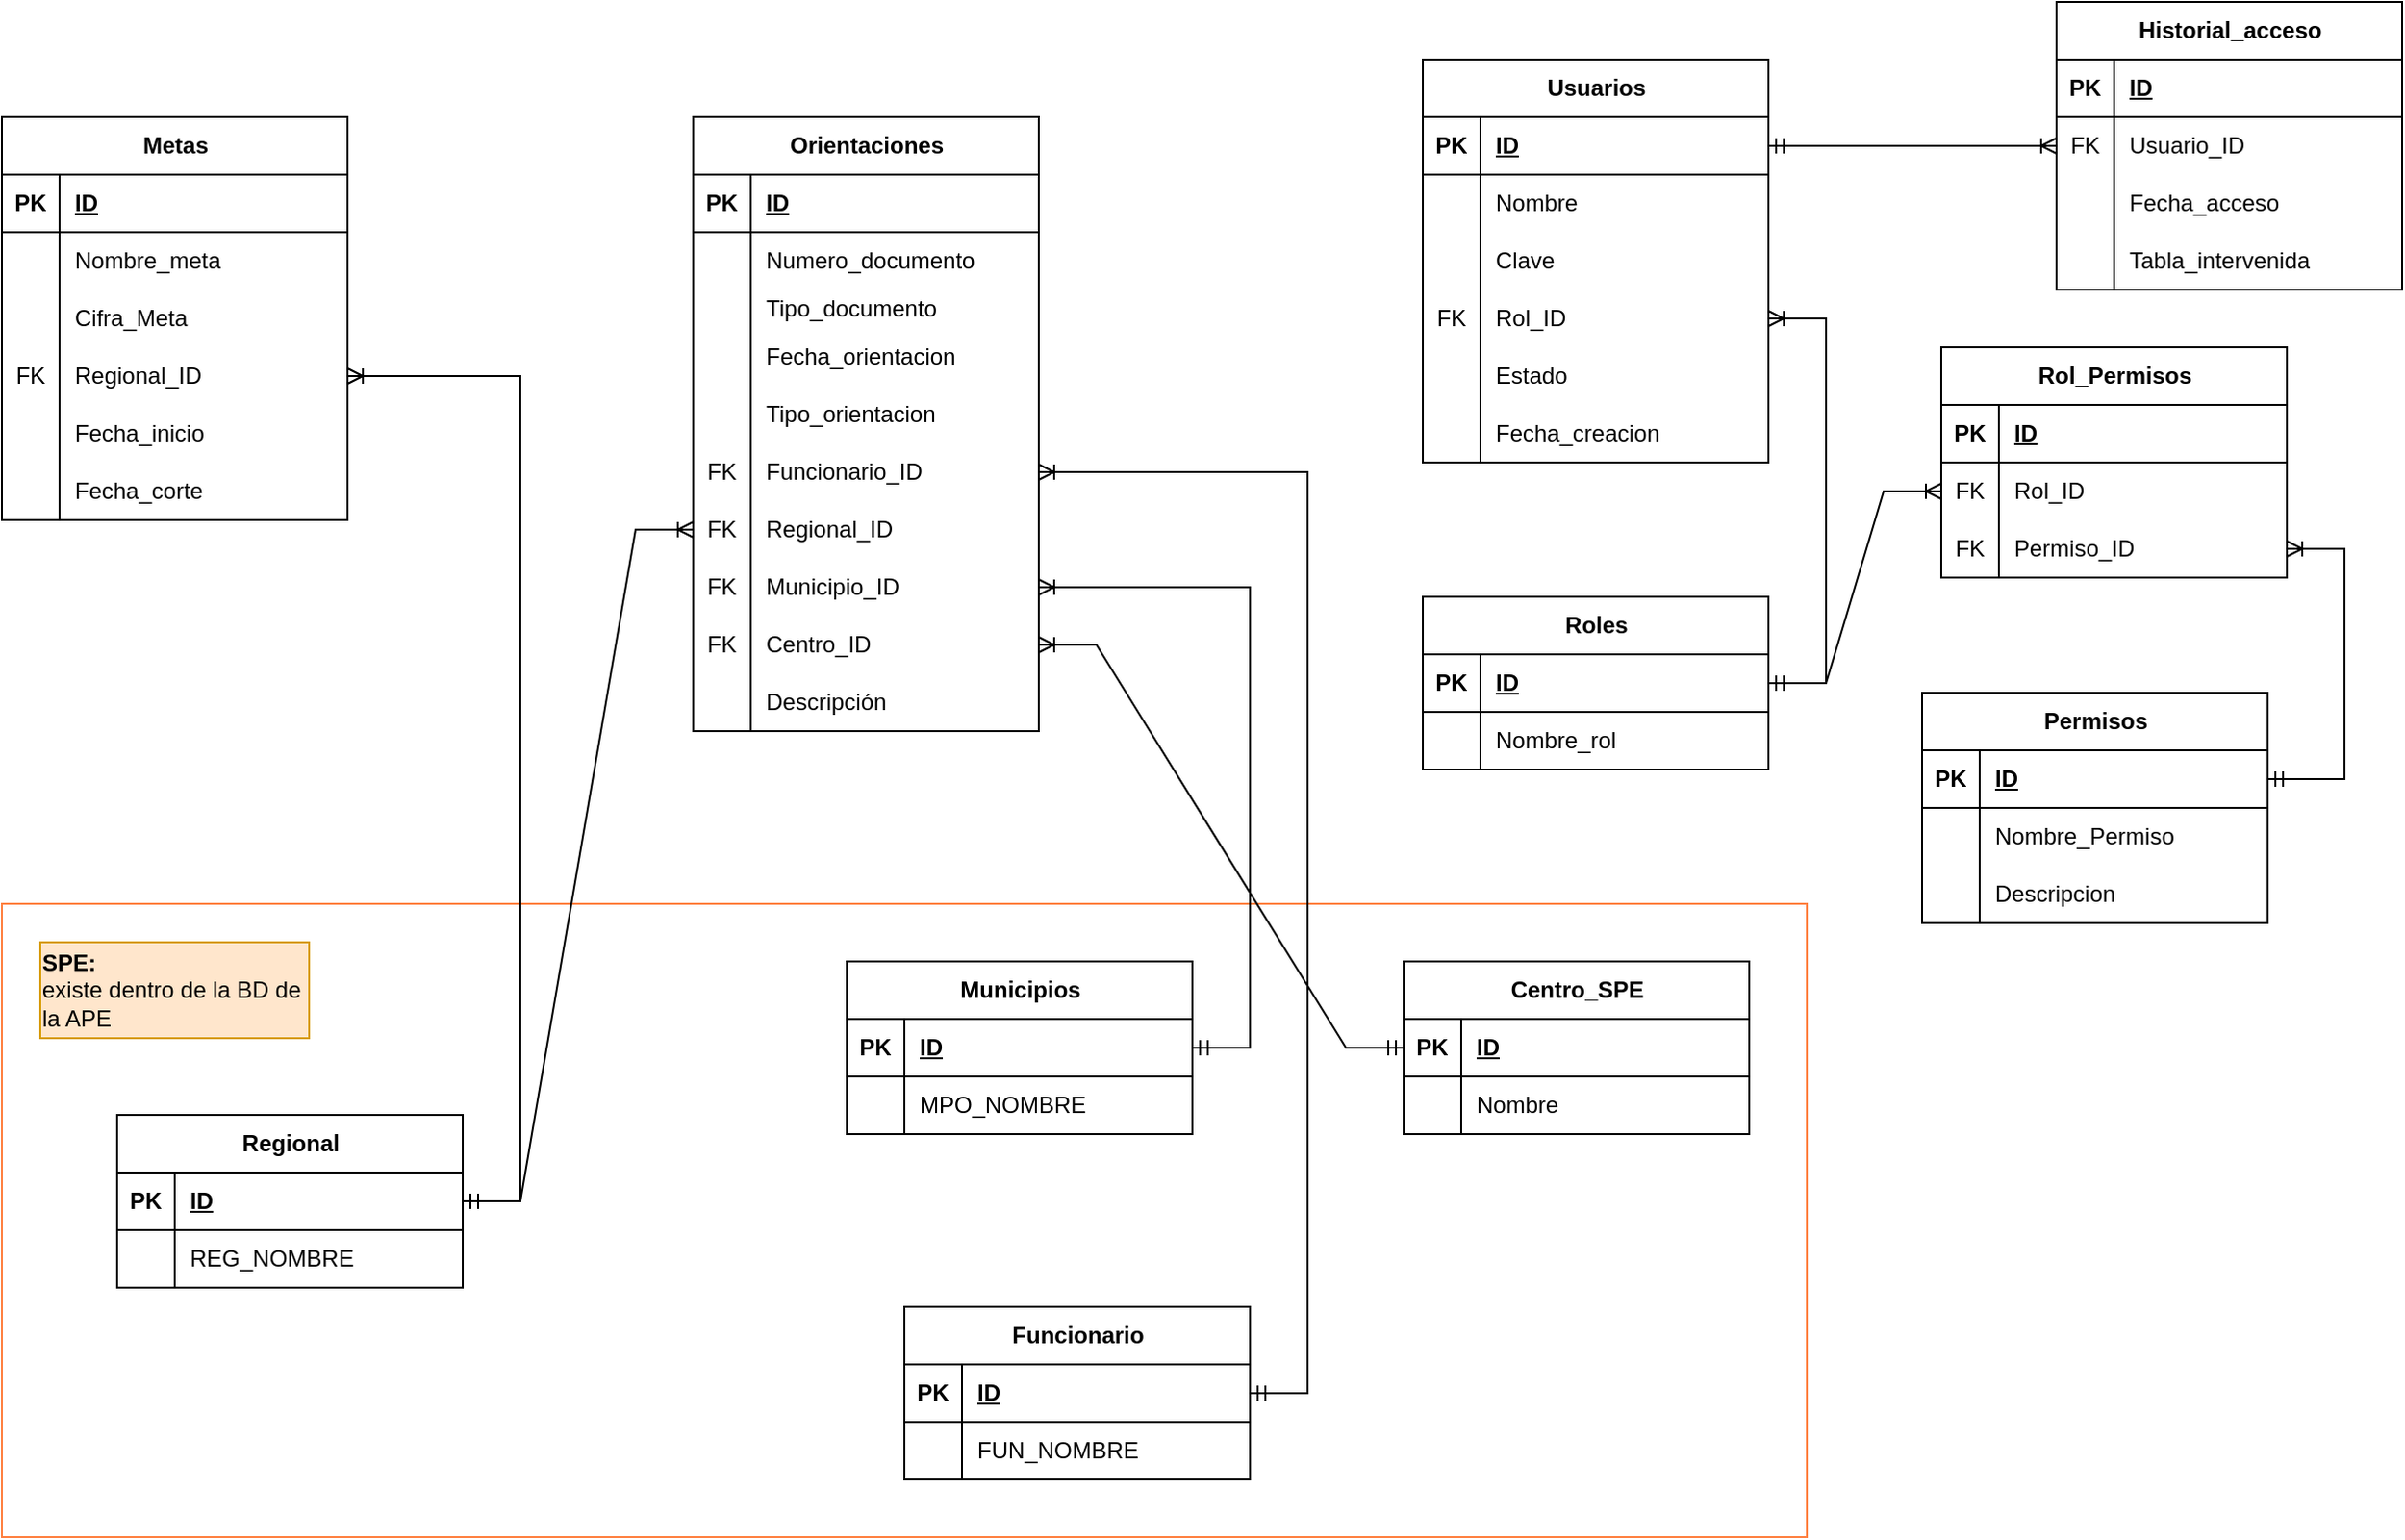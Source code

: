 <mxfile version="24.9.3">
  <diagram name="Page-1" id="6133507b-19e7-1e82-6fc7-422aa6c4b21f">
    <mxGraphModel dx="2150" dy="943" grid="1" gridSize="10" guides="1" tooltips="1" connect="1" arrows="1" fold="1" page="1" pageScale="1" pageWidth="1100" pageHeight="850" background="none" math="0" shadow="0">
      <root>
        <mxCell id="0" />
        <mxCell id="1" parent="0" />
        <mxCell id="ESO8Me-91Y46Z3Mk1eED-168" value="" style="rounded=0;whiteSpace=wrap;html=1;fillColor=none;strokeColor=#ff8040;" vertex="1" parent="1">
          <mxGeometry y="490" width="940" height="330" as="geometry" />
        </mxCell>
        <mxCell id="ESO8Me-91Y46Z3Mk1eED-2" value="Orientaciones" style="shape=table;startSize=30;container=1;collapsible=1;childLayout=tableLayout;fixedRows=1;rowLines=0;fontStyle=1;align=center;resizeLast=1;html=1;" vertex="1" parent="1">
          <mxGeometry x="360" y="80" width="180" height="320" as="geometry" />
        </mxCell>
        <mxCell id="ESO8Me-91Y46Z3Mk1eED-3" value="" style="shape=tableRow;horizontal=0;startSize=0;swimlaneHead=0;swimlaneBody=0;fillColor=none;collapsible=0;dropTarget=0;points=[[0,0.5],[1,0.5]];portConstraint=eastwest;top=0;left=0;right=0;bottom=1;" vertex="1" parent="ESO8Me-91Y46Z3Mk1eED-2">
          <mxGeometry y="30" width="180" height="30" as="geometry" />
        </mxCell>
        <mxCell id="ESO8Me-91Y46Z3Mk1eED-4" value="PK" style="shape=partialRectangle;connectable=0;fillColor=none;top=0;left=0;bottom=0;right=0;fontStyle=1;overflow=hidden;whiteSpace=wrap;html=1;" vertex="1" parent="ESO8Me-91Y46Z3Mk1eED-3">
          <mxGeometry width="30" height="30" as="geometry">
            <mxRectangle width="30" height="30" as="alternateBounds" />
          </mxGeometry>
        </mxCell>
        <mxCell id="ESO8Me-91Y46Z3Mk1eED-5" value="ID" style="shape=partialRectangle;connectable=0;fillColor=none;top=0;left=0;bottom=0;right=0;align=left;spacingLeft=6;fontStyle=5;overflow=hidden;whiteSpace=wrap;html=1;" vertex="1" parent="ESO8Me-91Y46Z3Mk1eED-3">
          <mxGeometry x="30" width="150" height="30" as="geometry">
            <mxRectangle width="150" height="30" as="alternateBounds" />
          </mxGeometry>
        </mxCell>
        <mxCell id="ESO8Me-91Y46Z3Mk1eED-6" value="" style="shape=tableRow;horizontal=0;startSize=0;swimlaneHead=0;swimlaneBody=0;fillColor=none;collapsible=0;dropTarget=0;points=[[0,0.5],[1,0.5]];portConstraint=eastwest;top=0;left=0;right=0;bottom=0;" vertex="1" parent="ESO8Me-91Y46Z3Mk1eED-2">
          <mxGeometry y="60" width="180" height="30" as="geometry" />
        </mxCell>
        <mxCell id="ESO8Me-91Y46Z3Mk1eED-7" value="" style="shape=partialRectangle;connectable=0;fillColor=none;top=0;left=0;bottom=0;right=0;editable=1;overflow=hidden;whiteSpace=wrap;html=1;" vertex="1" parent="ESO8Me-91Y46Z3Mk1eED-6">
          <mxGeometry width="30" height="30" as="geometry">
            <mxRectangle width="30" height="30" as="alternateBounds" />
          </mxGeometry>
        </mxCell>
        <mxCell id="ESO8Me-91Y46Z3Mk1eED-8" value="Numero_documento" style="shape=partialRectangle;connectable=0;fillColor=none;top=0;left=0;bottom=0;right=0;align=left;spacingLeft=6;overflow=hidden;whiteSpace=wrap;html=1;" vertex="1" parent="ESO8Me-91Y46Z3Mk1eED-6">
          <mxGeometry x="30" width="150" height="30" as="geometry">
            <mxRectangle width="150" height="30" as="alternateBounds" />
          </mxGeometry>
        </mxCell>
        <mxCell id="ESO8Me-91Y46Z3Mk1eED-9" value="" style="shape=tableRow;horizontal=0;startSize=0;swimlaneHead=0;swimlaneBody=0;fillColor=none;collapsible=0;dropTarget=0;points=[[0,0.5],[1,0.5]];portConstraint=eastwest;top=0;left=0;right=0;bottom=0;" vertex="1" parent="ESO8Me-91Y46Z3Mk1eED-2">
          <mxGeometry y="90" width="180" height="20" as="geometry" />
        </mxCell>
        <mxCell id="ESO8Me-91Y46Z3Mk1eED-10" value="" style="shape=partialRectangle;connectable=0;fillColor=none;top=0;left=0;bottom=0;right=0;editable=1;overflow=hidden;whiteSpace=wrap;html=1;" vertex="1" parent="ESO8Me-91Y46Z3Mk1eED-9">
          <mxGeometry width="30" height="20" as="geometry">
            <mxRectangle width="30" height="20" as="alternateBounds" />
          </mxGeometry>
        </mxCell>
        <mxCell id="ESO8Me-91Y46Z3Mk1eED-11" value="Tipo_documento" style="shape=partialRectangle;connectable=0;fillColor=none;top=0;left=0;bottom=0;right=0;align=left;spacingLeft=6;overflow=hidden;whiteSpace=wrap;html=1;" vertex="1" parent="ESO8Me-91Y46Z3Mk1eED-9">
          <mxGeometry x="30" width="150" height="20" as="geometry">
            <mxRectangle width="150" height="20" as="alternateBounds" />
          </mxGeometry>
        </mxCell>
        <mxCell id="ESO8Me-91Y46Z3Mk1eED-12" value="" style="shape=tableRow;horizontal=0;startSize=0;swimlaneHead=0;swimlaneBody=0;fillColor=none;collapsible=0;dropTarget=0;points=[[0,0.5],[1,0.5]];portConstraint=eastwest;top=0;left=0;right=0;bottom=0;" vertex="1" parent="ESO8Me-91Y46Z3Mk1eED-2">
          <mxGeometry y="110" width="180" height="30" as="geometry" />
        </mxCell>
        <mxCell id="ESO8Me-91Y46Z3Mk1eED-13" value="" style="shape=partialRectangle;connectable=0;fillColor=none;top=0;left=0;bottom=0;right=0;editable=1;overflow=hidden;whiteSpace=wrap;html=1;" vertex="1" parent="ESO8Me-91Y46Z3Mk1eED-12">
          <mxGeometry width="30" height="30" as="geometry">
            <mxRectangle width="30" height="30" as="alternateBounds" />
          </mxGeometry>
        </mxCell>
        <mxCell id="ESO8Me-91Y46Z3Mk1eED-14" value="Fecha_orientacion" style="shape=partialRectangle;connectable=0;fillColor=none;top=0;left=0;bottom=0;right=0;align=left;spacingLeft=6;overflow=hidden;whiteSpace=wrap;html=1;" vertex="1" parent="ESO8Me-91Y46Z3Mk1eED-12">
          <mxGeometry x="30" width="150" height="30" as="geometry">
            <mxRectangle width="150" height="30" as="alternateBounds" />
          </mxGeometry>
        </mxCell>
        <mxCell id="ESO8Me-91Y46Z3Mk1eED-16" value="" style="shape=tableRow;horizontal=0;startSize=0;swimlaneHead=0;swimlaneBody=0;fillColor=none;collapsible=0;dropTarget=0;points=[[0,0.5],[1,0.5]];portConstraint=eastwest;top=0;left=0;right=0;bottom=0;" vertex="1" parent="ESO8Me-91Y46Z3Mk1eED-2">
          <mxGeometry y="140" width="180" height="30" as="geometry" />
        </mxCell>
        <mxCell id="ESO8Me-91Y46Z3Mk1eED-17" value="" style="shape=partialRectangle;connectable=0;fillColor=none;top=0;left=0;bottom=0;right=0;editable=1;overflow=hidden;whiteSpace=wrap;html=1;" vertex="1" parent="ESO8Me-91Y46Z3Mk1eED-16">
          <mxGeometry width="30" height="30" as="geometry">
            <mxRectangle width="30" height="30" as="alternateBounds" />
          </mxGeometry>
        </mxCell>
        <mxCell id="ESO8Me-91Y46Z3Mk1eED-18" value="Tipo_orientacion" style="shape=partialRectangle;connectable=0;fillColor=none;top=0;left=0;bottom=0;right=0;align=left;spacingLeft=6;overflow=hidden;whiteSpace=wrap;html=1;" vertex="1" parent="ESO8Me-91Y46Z3Mk1eED-16">
          <mxGeometry x="30" width="150" height="30" as="geometry">
            <mxRectangle width="150" height="30" as="alternateBounds" />
          </mxGeometry>
        </mxCell>
        <mxCell id="ESO8Me-91Y46Z3Mk1eED-19" value="" style="shape=tableRow;horizontal=0;startSize=0;swimlaneHead=0;swimlaneBody=0;fillColor=none;collapsible=0;dropTarget=0;points=[[0,0.5],[1,0.5]];portConstraint=eastwest;top=0;left=0;right=0;bottom=0;" vertex="1" parent="ESO8Me-91Y46Z3Mk1eED-2">
          <mxGeometry y="170" width="180" height="30" as="geometry" />
        </mxCell>
        <mxCell id="ESO8Me-91Y46Z3Mk1eED-20" value="FK" style="shape=partialRectangle;connectable=0;fillColor=none;top=0;left=0;bottom=0;right=0;editable=1;overflow=hidden;whiteSpace=wrap;html=1;" vertex="1" parent="ESO8Me-91Y46Z3Mk1eED-19">
          <mxGeometry width="30" height="30" as="geometry">
            <mxRectangle width="30" height="30" as="alternateBounds" />
          </mxGeometry>
        </mxCell>
        <mxCell id="ESO8Me-91Y46Z3Mk1eED-21" value="Funcionario_ID" style="shape=partialRectangle;connectable=0;fillColor=none;top=0;left=0;bottom=0;right=0;align=left;spacingLeft=6;overflow=hidden;whiteSpace=wrap;html=1;" vertex="1" parent="ESO8Me-91Y46Z3Mk1eED-19">
          <mxGeometry x="30" width="150" height="30" as="geometry">
            <mxRectangle width="150" height="30" as="alternateBounds" />
          </mxGeometry>
        </mxCell>
        <mxCell id="ESO8Me-91Y46Z3Mk1eED-22" value="" style="shape=tableRow;horizontal=0;startSize=0;swimlaneHead=0;swimlaneBody=0;fillColor=none;collapsible=0;dropTarget=0;points=[[0,0.5],[1,0.5]];portConstraint=eastwest;top=0;left=0;right=0;bottom=0;" vertex="1" parent="ESO8Me-91Y46Z3Mk1eED-2">
          <mxGeometry y="200" width="180" height="30" as="geometry" />
        </mxCell>
        <mxCell id="ESO8Me-91Y46Z3Mk1eED-23" value="&lt;div&gt;FK&lt;/div&gt;" style="shape=partialRectangle;connectable=0;fillColor=none;top=0;left=0;bottom=0;right=0;editable=1;overflow=hidden;whiteSpace=wrap;html=1;" vertex="1" parent="ESO8Me-91Y46Z3Mk1eED-22">
          <mxGeometry width="30" height="30" as="geometry">
            <mxRectangle width="30" height="30" as="alternateBounds" />
          </mxGeometry>
        </mxCell>
        <mxCell id="ESO8Me-91Y46Z3Mk1eED-24" value="Regional_ID" style="shape=partialRectangle;connectable=0;fillColor=none;top=0;left=0;bottom=0;right=0;align=left;spacingLeft=6;overflow=hidden;whiteSpace=wrap;html=1;" vertex="1" parent="ESO8Me-91Y46Z3Mk1eED-22">
          <mxGeometry x="30" width="150" height="30" as="geometry">
            <mxRectangle width="150" height="30" as="alternateBounds" />
          </mxGeometry>
        </mxCell>
        <mxCell id="ESO8Me-91Y46Z3Mk1eED-25" value="" style="shape=tableRow;horizontal=0;startSize=0;swimlaneHead=0;swimlaneBody=0;fillColor=none;collapsible=0;dropTarget=0;points=[[0,0.5],[1,0.5]];portConstraint=eastwest;top=0;left=0;right=0;bottom=0;" vertex="1" parent="ESO8Me-91Y46Z3Mk1eED-2">
          <mxGeometry y="230" width="180" height="30" as="geometry" />
        </mxCell>
        <mxCell id="ESO8Me-91Y46Z3Mk1eED-26" value="FK" style="shape=partialRectangle;connectable=0;fillColor=none;top=0;left=0;bottom=0;right=0;editable=1;overflow=hidden;whiteSpace=wrap;html=1;" vertex="1" parent="ESO8Me-91Y46Z3Mk1eED-25">
          <mxGeometry width="30" height="30" as="geometry">
            <mxRectangle width="30" height="30" as="alternateBounds" />
          </mxGeometry>
        </mxCell>
        <mxCell id="ESO8Me-91Y46Z3Mk1eED-27" value="Municipio_ID" style="shape=partialRectangle;connectable=0;fillColor=none;top=0;left=0;bottom=0;right=0;align=left;spacingLeft=6;overflow=hidden;whiteSpace=wrap;html=1;" vertex="1" parent="ESO8Me-91Y46Z3Mk1eED-25">
          <mxGeometry x="30" width="150" height="30" as="geometry">
            <mxRectangle width="150" height="30" as="alternateBounds" />
          </mxGeometry>
        </mxCell>
        <mxCell id="ESO8Me-91Y46Z3Mk1eED-31" value="" style="shape=tableRow;horizontal=0;startSize=0;swimlaneHead=0;swimlaneBody=0;fillColor=none;collapsible=0;dropTarget=0;points=[[0,0.5],[1,0.5]];portConstraint=eastwest;top=0;left=0;right=0;bottom=0;" vertex="1" parent="ESO8Me-91Y46Z3Mk1eED-2">
          <mxGeometry y="260" width="180" height="30" as="geometry" />
        </mxCell>
        <mxCell id="ESO8Me-91Y46Z3Mk1eED-32" value="FK" style="shape=partialRectangle;connectable=0;fillColor=none;top=0;left=0;bottom=0;right=0;editable=1;overflow=hidden;whiteSpace=wrap;html=1;" vertex="1" parent="ESO8Me-91Y46Z3Mk1eED-31">
          <mxGeometry width="30" height="30" as="geometry">
            <mxRectangle width="30" height="30" as="alternateBounds" />
          </mxGeometry>
        </mxCell>
        <mxCell id="ESO8Me-91Y46Z3Mk1eED-33" value="Centro_ID" style="shape=partialRectangle;connectable=0;fillColor=none;top=0;left=0;bottom=0;right=0;align=left;spacingLeft=6;overflow=hidden;whiteSpace=wrap;html=1;" vertex="1" parent="ESO8Me-91Y46Z3Mk1eED-31">
          <mxGeometry x="30" width="150" height="30" as="geometry">
            <mxRectangle width="150" height="30" as="alternateBounds" />
          </mxGeometry>
        </mxCell>
        <mxCell id="ESO8Me-91Y46Z3Mk1eED-34" value="" style="shape=tableRow;horizontal=0;startSize=0;swimlaneHead=0;swimlaneBody=0;fillColor=none;collapsible=0;dropTarget=0;points=[[0,0.5],[1,0.5]];portConstraint=eastwest;top=0;left=0;right=0;bottom=0;" vertex="1" parent="ESO8Me-91Y46Z3Mk1eED-2">
          <mxGeometry y="290" width="180" height="30" as="geometry" />
        </mxCell>
        <mxCell id="ESO8Me-91Y46Z3Mk1eED-35" value="" style="shape=partialRectangle;connectable=0;fillColor=none;top=0;left=0;bottom=0;right=0;editable=1;overflow=hidden;whiteSpace=wrap;html=1;" vertex="1" parent="ESO8Me-91Y46Z3Mk1eED-34">
          <mxGeometry width="30" height="30" as="geometry">
            <mxRectangle width="30" height="30" as="alternateBounds" />
          </mxGeometry>
        </mxCell>
        <mxCell id="ESO8Me-91Y46Z3Mk1eED-36" value="Descripción" style="shape=partialRectangle;connectable=0;fillColor=none;top=0;left=0;bottom=0;right=0;align=left;spacingLeft=6;overflow=hidden;whiteSpace=wrap;html=1;" vertex="1" parent="ESO8Me-91Y46Z3Mk1eED-34">
          <mxGeometry x="30" width="150" height="30" as="geometry">
            <mxRectangle width="150" height="30" as="alternateBounds" />
          </mxGeometry>
        </mxCell>
        <mxCell id="ESO8Me-91Y46Z3Mk1eED-46" value="Metas" style="shape=table;startSize=30;container=1;collapsible=1;childLayout=tableLayout;fixedRows=1;rowLines=0;fontStyle=1;align=center;resizeLast=1;html=1;" vertex="1" parent="1">
          <mxGeometry y="80" width="180" height="210" as="geometry" />
        </mxCell>
        <mxCell id="ESO8Me-91Y46Z3Mk1eED-47" value="" style="shape=tableRow;horizontal=0;startSize=0;swimlaneHead=0;swimlaneBody=0;fillColor=none;collapsible=0;dropTarget=0;points=[[0,0.5],[1,0.5]];portConstraint=eastwest;top=0;left=0;right=0;bottom=1;" vertex="1" parent="ESO8Me-91Y46Z3Mk1eED-46">
          <mxGeometry y="30" width="180" height="30" as="geometry" />
        </mxCell>
        <mxCell id="ESO8Me-91Y46Z3Mk1eED-48" value="PK" style="shape=partialRectangle;connectable=0;fillColor=none;top=0;left=0;bottom=0;right=0;fontStyle=1;overflow=hidden;whiteSpace=wrap;html=1;" vertex="1" parent="ESO8Me-91Y46Z3Mk1eED-47">
          <mxGeometry width="30" height="30" as="geometry">
            <mxRectangle width="30" height="30" as="alternateBounds" />
          </mxGeometry>
        </mxCell>
        <mxCell id="ESO8Me-91Y46Z3Mk1eED-49" value="ID" style="shape=partialRectangle;connectable=0;fillColor=none;top=0;left=0;bottom=0;right=0;align=left;spacingLeft=6;fontStyle=5;overflow=hidden;whiteSpace=wrap;html=1;" vertex="1" parent="ESO8Me-91Y46Z3Mk1eED-47">
          <mxGeometry x="30" width="150" height="30" as="geometry">
            <mxRectangle width="150" height="30" as="alternateBounds" />
          </mxGeometry>
        </mxCell>
        <mxCell id="ESO8Me-91Y46Z3Mk1eED-50" value="" style="shape=tableRow;horizontal=0;startSize=0;swimlaneHead=0;swimlaneBody=0;fillColor=none;collapsible=0;dropTarget=0;points=[[0,0.5],[1,0.5]];portConstraint=eastwest;top=0;left=0;right=0;bottom=0;" vertex="1" parent="ESO8Me-91Y46Z3Mk1eED-46">
          <mxGeometry y="60" width="180" height="30" as="geometry" />
        </mxCell>
        <mxCell id="ESO8Me-91Y46Z3Mk1eED-51" value="" style="shape=partialRectangle;connectable=0;fillColor=none;top=0;left=0;bottom=0;right=0;editable=1;overflow=hidden;whiteSpace=wrap;html=1;" vertex="1" parent="ESO8Me-91Y46Z3Mk1eED-50">
          <mxGeometry width="30" height="30" as="geometry">
            <mxRectangle width="30" height="30" as="alternateBounds" />
          </mxGeometry>
        </mxCell>
        <mxCell id="ESO8Me-91Y46Z3Mk1eED-52" value="Nombre_meta" style="shape=partialRectangle;connectable=0;fillColor=none;top=0;left=0;bottom=0;right=0;align=left;spacingLeft=6;overflow=hidden;whiteSpace=wrap;html=1;" vertex="1" parent="ESO8Me-91Y46Z3Mk1eED-50">
          <mxGeometry x="30" width="150" height="30" as="geometry">
            <mxRectangle width="150" height="30" as="alternateBounds" />
          </mxGeometry>
        </mxCell>
        <mxCell id="ESO8Me-91Y46Z3Mk1eED-53" value="" style="shape=tableRow;horizontal=0;startSize=0;swimlaneHead=0;swimlaneBody=0;fillColor=none;collapsible=0;dropTarget=0;points=[[0,0.5],[1,0.5]];portConstraint=eastwest;top=0;left=0;right=0;bottom=0;" vertex="1" parent="ESO8Me-91Y46Z3Mk1eED-46">
          <mxGeometry y="90" width="180" height="30" as="geometry" />
        </mxCell>
        <mxCell id="ESO8Me-91Y46Z3Mk1eED-54" value="" style="shape=partialRectangle;connectable=0;fillColor=none;top=0;left=0;bottom=0;right=0;editable=1;overflow=hidden;whiteSpace=wrap;html=1;" vertex="1" parent="ESO8Me-91Y46Z3Mk1eED-53">
          <mxGeometry width="30" height="30" as="geometry">
            <mxRectangle width="30" height="30" as="alternateBounds" />
          </mxGeometry>
        </mxCell>
        <mxCell id="ESO8Me-91Y46Z3Mk1eED-55" value="Cifra_Meta" style="shape=partialRectangle;connectable=0;fillColor=none;top=0;left=0;bottom=0;right=0;align=left;spacingLeft=6;overflow=hidden;whiteSpace=wrap;html=1;" vertex="1" parent="ESO8Me-91Y46Z3Mk1eED-53">
          <mxGeometry x="30" width="150" height="30" as="geometry">
            <mxRectangle width="150" height="30" as="alternateBounds" />
          </mxGeometry>
        </mxCell>
        <mxCell id="ESO8Me-91Y46Z3Mk1eED-56" value="" style="shape=tableRow;horizontal=0;startSize=0;swimlaneHead=0;swimlaneBody=0;fillColor=none;collapsible=0;dropTarget=0;points=[[0,0.5],[1,0.5]];portConstraint=eastwest;top=0;left=0;right=0;bottom=0;" vertex="1" parent="ESO8Me-91Y46Z3Mk1eED-46">
          <mxGeometry y="120" width="180" height="30" as="geometry" />
        </mxCell>
        <mxCell id="ESO8Me-91Y46Z3Mk1eED-57" value="FK" style="shape=partialRectangle;connectable=0;fillColor=none;top=0;left=0;bottom=0;right=0;editable=1;overflow=hidden;whiteSpace=wrap;html=1;" vertex="1" parent="ESO8Me-91Y46Z3Mk1eED-56">
          <mxGeometry width="30" height="30" as="geometry">
            <mxRectangle width="30" height="30" as="alternateBounds" />
          </mxGeometry>
        </mxCell>
        <mxCell id="ESO8Me-91Y46Z3Mk1eED-58" value="Regional_ID" style="shape=partialRectangle;connectable=0;fillColor=none;top=0;left=0;bottom=0;right=0;align=left;spacingLeft=6;overflow=hidden;whiteSpace=wrap;html=1;" vertex="1" parent="ESO8Me-91Y46Z3Mk1eED-56">
          <mxGeometry x="30" width="150" height="30" as="geometry">
            <mxRectangle width="150" height="30" as="alternateBounds" />
          </mxGeometry>
        </mxCell>
        <mxCell id="ESO8Me-91Y46Z3Mk1eED-59" value="" style="shape=tableRow;horizontal=0;startSize=0;swimlaneHead=0;swimlaneBody=0;fillColor=none;collapsible=0;dropTarget=0;points=[[0,0.5],[1,0.5]];portConstraint=eastwest;top=0;left=0;right=0;bottom=0;" vertex="1" parent="ESO8Me-91Y46Z3Mk1eED-46">
          <mxGeometry y="150" width="180" height="30" as="geometry" />
        </mxCell>
        <mxCell id="ESO8Me-91Y46Z3Mk1eED-60" value="" style="shape=partialRectangle;connectable=0;fillColor=none;top=0;left=0;bottom=0;right=0;editable=1;overflow=hidden;whiteSpace=wrap;html=1;" vertex="1" parent="ESO8Me-91Y46Z3Mk1eED-59">
          <mxGeometry width="30" height="30" as="geometry">
            <mxRectangle width="30" height="30" as="alternateBounds" />
          </mxGeometry>
        </mxCell>
        <mxCell id="ESO8Me-91Y46Z3Mk1eED-61" value="Fecha_inicio" style="shape=partialRectangle;connectable=0;fillColor=none;top=0;left=0;bottom=0;right=0;align=left;spacingLeft=6;overflow=hidden;whiteSpace=wrap;html=1;" vertex="1" parent="ESO8Me-91Y46Z3Mk1eED-59">
          <mxGeometry x="30" width="150" height="30" as="geometry">
            <mxRectangle width="150" height="30" as="alternateBounds" />
          </mxGeometry>
        </mxCell>
        <mxCell id="ESO8Me-91Y46Z3Mk1eED-62" value="" style="shape=tableRow;horizontal=0;startSize=0;swimlaneHead=0;swimlaneBody=0;fillColor=none;collapsible=0;dropTarget=0;points=[[0,0.5],[1,0.5]];portConstraint=eastwest;top=0;left=0;right=0;bottom=0;" vertex="1" parent="ESO8Me-91Y46Z3Mk1eED-46">
          <mxGeometry y="180" width="180" height="30" as="geometry" />
        </mxCell>
        <mxCell id="ESO8Me-91Y46Z3Mk1eED-63" value="" style="shape=partialRectangle;connectable=0;fillColor=none;top=0;left=0;bottom=0;right=0;editable=1;overflow=hidden;whiteSpace=wrap;html=1;" vertex="1" parent="ESO8Me-91Y46Z3Mk1eED-62">
          <mxGeometry width="30" height="30" as="geometry">
            <mxRectangle width="30" height="30" as="alternateBounds" />
          </mxGeometry>
        </mxCell>
        <mxCell id="ESO8Me-91Y46Z3Mk1eED-64" value="Fecha_corte" style="shape=partialRectangle;connectable=0;fillColor=none;top=0;left=0;bottom=0;right=0;align=left;spacingLeft=6;overflow=hidden;whiteSpace=wrap;html=1;" vertex="1" parent="ESO8Me-91Y46Z3Mk1eED-62">
          <mxGeometry x="30" width="150" height="30" as="geometry">
            <mxRectangle width="150" height="30" as="alternateBounds" />
          </mxGeometry>
        </mxCell>
        <mxCell id="ESO8Me-91Y46Z3Mk1eED-84" value="Regional" style="shape=table;startSize=30;container=1;collapsible=1;childLayout=tableLayout;fixedRows=1;rowLines=0;fontStyle=1;align=center;resizeLast=1;html=1;" vertex="1" parent="1">
          <mxGeometry x="60" y="600" width="180" height="90" as="geometry" />
        </mxCell>
        <mxCell id="ESO8Me-91Y46Z3Mk1eED-85" value="" style="shape=tableRow;horizontal=0;startSize=0;swimlaneHead=0;swimlaneBody=0;fillColor=none;collapsible=0;dropTarget=0;points=[[0,0.5],[1,0.5]];portConstraint=eastwest;top=0;left=0;right=0;bottom=1;" vertex="1" parent="ESO8Me-91Y46Z3Mk1eED-84">
          <mxGeometry y="30" width="180" height="30" as="geometry" />
        </mxCell>
        <mxCell id="ESO8Me-91Y46Z3Mk1eED-86" value="PK" style="shape=partialRectangle;connectable=0;fillColor=none;top=0;left=0;bottom=0;right=0;fontStyle=1;overflow=hidden;whiteSpace=wrap;html=1;" vertex="1" parent="ESO8Me-91Y46Z3Mk1eED-85">
          <mxGeometry width="30" height="30" as="geometry">
            <mxRectangle width="30" height="30" as="alternateBounds" />
          </mxGeometry>
        </mxCell>
        <mxCell id="ESO8Me-91Y46Z3Mk1eED-87" value="ID" style="shape=partialRectangle;connectable=0;fillColor=none;top=0;left=0;bottom=0;right=0;align=left;spacingLeft=6;fontStyle=5;overflow=hidden;whiteSpace=wrap;html=1;" vertex="1" parent="ESO8Me-91Y46Z3Mk1eED-85">
          <mxGeometry x="30" width="150" height="30" as="geometry">
            <mxRectangle width="150" height="30" as="alternateBounds" />
          </mxGeometry>
        </mxCell>
        <mxCell id="ESO8Me-91Y46Z3Mk1eED-88" value="" style="shape=tableRow;horizontal=0;startSize=0;swimlaneHead=0;swimlaneBody=0;fillColor=none;collapsible=0;dropTarget=0;points=[[0,0.5],[1,0.5]];portConstraint=eastwest;top=0;left=0;right=0;bottom=0;" vertex="1" parent="ESO8Me-91Y46Z3Mk1eED-84">
          <mxGeometry y="60" width="180" height="30" as="geometry" />
        </mxCell>
        <mxCell id="ESO8Me-91Y46Z3Mk1eED-89" value="" style="shape=partialRectangle;connectable=0;fillColor=none;top=0;left=0;bottom=0;right=0;editable=1;overflow=hidden;whiteSpace=wrap;html=1;" vertex="1" parent="ESO8Me-91Y46Z3Mk1eED-88">
          <mxGeometry width="30" height="30" as="geometry">
            <mxRectangle width="30" height="30" as="alternateBounds" />
          </mxGeometry>
        </mxCell>
        <mxCell id="ESO8Me-91Y46Z3Mk1eED-90" value="REG_NOMBRE" style="shape=partialRectangle;connectable=0;fillColor=none;top=0;left=0;bottom=0;right=0;align=left;spacingLeft=6;overflow=hidden;whiteSpace=wrap;html=1;" vertex="1" parent="ESO8Me-91Y46Z3Mk1eED-88">
          <mxGeometry x="30" width="150" height="30" as="geometry">
            <mxRectangle width="150" height="30" as="alternateBounds" />
          </mxGeometry>
        </mxCell>
        <mxCell id="ESO8Me-91Y46Z3Mk1eED-110" value="Municipios" style="shape=table;startSize=30;container=1;collapsible=1;childLayout=tableLayout;fixedRows=1;rowLines=0;fontStyle=1;align=center;resizeLast=1;html=1;" vertex="1" parent="1">
          <mxGeometry x="440" y="520" width="180" height="90" as="geometry" />
        </mxCell>
        <mxCell id="ESO8Me-91Y46Z3Mk1eED-111" value="" style="shape=tableRow;horizontal=0;startSize=0;swimlaneHead=0;swimlaneBody=0;fillColor=none;collapsible=0;dropTarget=0;points=[[0,0.5],[1,0.5]];portConstraint=eastwest;top=0;left=0;right=0;bottom=1;" vertex="1" parent="ESO8Me-91Y46Z3Mk1eED-110">
          <mxGeometry y="30" width="180" height="30" as="geometry" />
        </mxCell>
        <mxCell id="ESO8Me-91Y46Z3Mk1eED-112" value="PK" style="shape=partialRectangle;connectable=0;fillColor=none;top=0;left=0;bottom=0;right=0;fontStyle=1;overflow=hidden;whiteSpace=wrap;html=1;" vertex="1" parent="ESO8Me-91Y46Z3Mk1eED-111">
          <mxGeometry width="30" height="30" as="geometry">
            <mxRectangle width="30" height="30" as="alternateBounds" />
          </mxGeometry>
        </mxCell>
        <mxCell id="ESO8Me-91Y46Z3Mk1eED-113" value="ID" style="shape=partialRectangle;connectable=0;fillColor=none;top=0;left=0;bottom=0;right=0;align=left;spacingLeft=6;fontStyle=5;overflow=hidden;whiteSpace=wrap;html=1;" vertex="1" parent="ESO8Me-91Y46Z3Mk1eED-111">
          <mxGeometry x="30" width="150" height="30" as="geometry">
            <mxRectangle width="150" height="30" as="alternateBounds" />
          </mxGeometry>
        </mxCell>
        <mxCell id="ESO8Me-91Y46Z3Mk1eED-114" value="" style="shape=tableRow;horizontal=0;startSize=0;swimlaneHead=0;swimlaneBody=0;fillColor=none;collapsible=0;dropTarget=0;points=[[0,0.5],[1,0.5]];portConstraint=eastwest;top=0;left=0;right=0;bottom=0;" vertex="1" parent="ESO8Me-91Y46Z3Mk1eED-110">
          <mxGeometry y="60" width="180" height="30" as="geometry" />
        </mxCell>
        <mxCell id="ESO8Me-91Y46Z3Mk1eED-115" value="" style="shape=partialRectangle;connectable=0;fillColor=none;top=0;left=0;bottom=0;right=0;editable=1;overflow=hidden;whiteSpace=wrap;html=1;" vertex="1" parent="ESO8Me-91Y46Z3Mk1eED-114">
          <mxGeometry width="30" height="30" as="geometry">
            <mxRectangle width="30" height="30" as="alternateBounds" />
          </mxGeometry>
        </mxCell>
        <mxCell id="ESO8Me-91Y46Z3Mk1eED-116" value="MPO_NOMBRE" style="shape=partialRectangle;connectable=0;fillColor=none;top=0;left=0;bottom=0;right=0;align=left;spacingLeft=6;overflow=hidden;whiteSpace=wrap;html=1;" vertex="1" parent="ESO8Me-91Y46Z3Mk1eED-114">
          <mxGeometry x="30" width="150" height="30" as="geometry">
            <mxRectangle width="150" height="30" as="alternateBounds" />
          </mxGeometry>
        </mxCell>
        <mxCell id="ESO8Me-91Y46Z3Mk1eED-123" value="Centro_SPE" style="shape=table;startSize=30;container=1;collapsible=1;childLayout=tableLayout;fixedRows=1;rowLines=0;fontStyle=1;align=center;resizeLast=1;html=1;" vertex="1" parent="1">
          <mxGeometry x="730" y="520" width="180" height="90" as="geometry" />
        </mxCell>
        <mxCell id="ESO8Me-91Y46Z3Mk1eED-124" value="" style="shape=tableRow;horizontal=0;startSize=0;swimlaneHead=0;swimlaneBody=0;fillColor=none;collapsible=0;dropTarget=0;points=[[0,0.5],[1,0.5]];portConstraint=eastwest;top=0;left=0;right=0;bottom=1;" vertex="1" parent="ESO8Me-91Y46Z3Mk1eED-123">
          <mxGeometry y="30" width="180" height="30" as="geometry" />
        </mxCell>
        <mxCell id="ESO8Me-91Y46Z3Mk1eED-125" value="PK" style="shape=partialRectangle;connectable=0;fillColor=none;top=0;left=0;bottom=0;right=0;fontStyle=1;overflow=hidden;whiteSpace=wrap;html=1;" vertex="1" parent="ESO8Me-91Y46Z3Mk1eED-124">
          <mxGeometry width="30" height="30" as="geometry">
            <mxRectangle width="30" height="30" as="alternateBounds" />
          </mxGeometry>
        </mxCell>
        <mxCell id="ESO8Me-91Y46Z3Mk1eED-126" value="ID" style="shape=partialRectangle;connectable=0;fillColor=none;top=0;left=0;bottom=0;right=0;align=left;spacingLeft=6;fontStyle=5;overflow=hidden;whiteSpace=wrap;html=1;" vertex="1" parent="ESO8Me-91Y46Z3Mk1eED-124">
          <mxGeometry x="30" width="150" height="30" as="geometry">
            <mxRectangle width="150" height="30" as="alternateBounds" />
          </mxGeometry>
        </mxCell>
        <mxCell id="ESO8Me-91Y46Z3Mk1eED-127" value="" style="shape=tableRow;horizontal=0;startSize=0;swimlaneHead=0;swimlaneBody=0;fillColor=none;collapsible=0;dropTarget=0;points=[[0,0.5],[1,0.5]];portConstraint=eastwest;top=0;left=0;right=0;bottom=0;" vertex="1" parent="ESO8Me-91Y46Z3Mk1eED-123">
          <mxGeometry y="60" width="180" height="30" as="geometry" />
        </mxCell>
        <mxCell id="ESO8Me-91Y46Z3Mk1eED-128" value="" style="shape=partialRectangle;connectable=0;fillColor=none;top=0;left=0;bottom=0;right=0;editable=1;overflow=hidden;whiteSpace=wrap;html=1;" vertex="1" parent="ESO8Me-91Y46Z3Mk1eED-127">
          <mxGeometry width="30" height="30" as="geometry">
            <mxRectangle width="30" height="30" as="alternateBounds" />
          </mxGeometry>
        </mxCell>
        <mxCell id="ESO8Me-91Y46Z3Mk1eED-129" value="Nombre" style="shape=partialRectangle;connectable=0;fillColor=none;top=0;left=0;bottom=0;right=0;align=left;spacingLeft=6;overflow=hidden;whiteSpace=wrap;html=1;" vertex="1" parent="ESO8Me-91Y46Z3Mk1eED-127">
          <mxGeometry x="30" width="150" height="30" as="geometry">
            <mxRectangle width="150" height="30" as="alternateBounds" />
          </mxGeometry>
        </mxCell>
        <mxCell id="ESO8Me-91Y46Z3Mk1eED-169" value="&lt;div align=&quot;left&quot;&gt;&lt;b&gt;SPE:&lt;/b&gt;&lt;br&gt;&lt;/div&gt;&lt;div align=&quot;left&quot;&gt;existe dentro de la BD de la APE&lt;br&gt;&lt;/div&gt;" style="text;html=1;align=center;verticalAlign=middle;whiteSpace=wrap;rounded=0;fillColor=#ffe6cc;strokeColor=#d79b00;" vertex="1" parent="1">
          <mxGeometry x="20" y="510" width="140" height="50" as="geometry" />
        </mxCell>
        <mxCell id="ESO8Me-91Y46Z3Mk1eED-174" value="" style="edgeStyle=entityRelationEdgeStyle;fontSize=12;html=1;endArrow=ERoneToMany;startArrow=ERmandOne;rounded=0;" edge="1" parent="1" source="ESO8Me-91Y46Z3Mk1eED-85" target="ESO8Me-91Y46Z3Mk1eED-56">
          <mxGeometry width="100" height="100" relative="1" as="geometry">
            <mxPoint x="140" y="440" as="sourcePoint" />
            <mxPoint x="240" y="340" as="targetPoint" />
          </mxGeometry>
        </mxCell>
        <mxCell id="ESO8Me-91Y46Z3Mk1eED-175" value="" style="edgeStyle=entityRelationEdgeStyle;fontSize=12;html=1;endArrow=ERoneToMany;startArrow=ERmandOne;rounded=0;" edge="1" parent="1" source="ESO8Me-91Y46Z3Mk1eED-85" target="ESO8Me-91Y46Z3Mk1eED-22">
          <mxGeometry width="100" height="100" relative="1" as="geometry">
            <mxPoint x="210" y="575" as="sourcePoint" />
            <mxPoint x="200" y="225" as="targetPoint" />
          </mxGeometry>
        </mxCell>
        <mxCell id="ESO8Me-91Y46Z3Mk1eED-207" value="" style="edgeStyle=entityRelationEdgeStyle;fontSize=12;html=1;endArrow=ERoneToMany;startArrow=ERmandOne;rounded=0;" edge="1" parent="1" source="ESO8Me-91Y46Z3Mk1eED-111" target="ESO8Me-91Y46Z3Mk1eED-25">
          <mxGeometry width="100" height="100" relative="1" as="geometry">
            <mxPoint x="450" y="620" as="sourcePoint" />
            <mxPoint x="610" y="350" as="targetPoint" />
          </mxGeometry>
        </mxCell>
        <mxCell id="ESO8Me-91Y46Z3Mk1eED-208" value="" style="edgeStyle=entityRelationEdgeStyle;fontSize=12;html=1;endArrow=ERoneToMany;startArrow=ERmandOne;rounded=0;" edge="1" parent="1" source="ESO8Me-91Y46Z3Mk1eED-124" target="ESO8Me-91Y46Z3Mk1eED-31">
          <mxGeometry width="100" height="100" relative="1" as="geometry">
            <mxPoint x="560" y="575" as="sourcePoint" />
            <mxPoint x="550" y="335" as="targetPoint" />
          </mxGeometry>
        </mxCell>
        <mxCell id="ESO8Me-91Y46Z3Mk1eED-209" value="Funcionario" style="shape=table;startSize=30;container=1;collapsible=1;childLayout=tableLayout;fixedRows=1;rowLines=0;fontStyle=1;align=center;resizeLast=1;html=1;" vertex="1" parent="1">
          <mxGeometry x="470" y="700" width="180" height="90" as="geometry" />
        </mxCell>
        <mxCell id="ESO8Me-91Y46Z3Mk1eED-210" value="" style="shape=tableRow;horizontal=0;startSize=0;swimlaneHead=0;swimlaneBody=0;fillColor=none;collapsible=0;dropTarget=0;points=[[0,0.5],[1,0.5]];portConstraint=eastwest;top=0;left=0;right=0;bottom=1;" vertex="1" parent="ESO8Me-91Y46Z3Mk1eED-209">
          <mxGeometry y="30" width="180" height="30" as="geometry" />
        </mxCell>
        <mxCell id="ESO8Me-91Y46Z3Mk1eED-211" value="PK" style="shape=partialRectangle;connectable=0;fillColor=none;top=0;left=0;bottom=0;right=0;fontStyle=1;overflow=hidden;whiteSpace=wrap;html=1;" vertex="1" parent="ESO8Me-91Y46Z3Mk1eED-210">
          <mxGeometry width="30" height="30" as="geometry">
            <mxRectangle width="30" height="30" as="alternateBounds" />
          </mxGeometry>
        </mxCell>
        <mxCell id="ESO8Me-91Y46Z3Mk1eED-212" value="ID" style="shape=partialRectangle;connectable=0;fillColor=none;top=0;left=0;bottom=0;right=0;align=left;spacingLeft=6;fontStyle=5;overflow=hidden;whiteSpace=wrap;html=1;" vertex="1" parent="ESO8Me-91Y46Z3Mk1eED-210">
          <mxGeometry x="30" width="150" height="30" as="geometry">
            <mxRectangle width="150" height="30" as="alternateBounds" />
          </mxGeometry>
        </mxCell>
        <mxCell id="ESO8Me-91Y46Z3Mk1eED-213" value="" style="shape=tableRow;horizontal=0;startSize=0;swimlaneHead=0;swimlaneBody=0;fillColor=none;collapsible=0;dropTarget=0;points=[[0,0.5],[1,0.5]];portConstraint=eastwest;top=0;left=0;right=0;bottom=0;" vertex="1" parent="ESO8Me-91Y46Z3Mk1eED-209">
          <mxGeometry y="60" width="180" height="30" as="geometry" />
        </mxCell>
        <mxCell id="ESO8Me-91Y46Z3Mk1eED-214" value="" style="shape=partialRectangle;connectable=0;fillColor=none;top=0;left=0;bottom=0;right=0;editable=1;overflow=hidden;whiteSpace=wrap;html=1;" vertex="1" parent="ESO8Me-91Y46Z3Mk1eED-213">
          <mxGeometry width="30" height="30" as="geometry">
            <mxRectangle width="30" height="30" as="alternateBounds" />
          </mxGeometry>
        </mxCell>
        <mxCell id="ESO8Me-91Y46Z3Mk1eED-215" value="FUN_NOMBRE" style="shape=partialRectangle;connectable=0;fillColor=none;top=0;left=0;bottom=0;right=0;align=left;spacingLeft=6;overflow=hidden;whiteSpace=wrap;html=1;" vertex="1" parent="ESO8Me-91Y46Z3Mk1eED-213">
          <mxGeometry x="30" width="150" height="30" as="geometry">
            <mxRectangle width="150" height="30" as="alternateBounds" />
          </mxGeometry>
        </mxCell>
        <mxCell id="ESO8Me-91Y46Z3Mk1eED-223" value="" style="edgeStyle=entityRelationEdgeStyle;fontSize=12;html=1;endArrow=ERoneToMany;startArrow=ERmandOne;rounded=0;" edge="1" parent="1" source="ESO8Me-91Y46Z3Mk1eED-210" target="ESO8Me-91Y46Z3Mk1eED-19">
          <mxGeometry width="100" height="100" relative="1" as="geometry">
            <mxPoint x="435" y="560" as="sourcePoint" />
            <mxPoint x="555" y="260" as="targetPoint" />
            <Array as="points">
              <mxPoint x="435" y="425" />
              <mxPoint x="515" y="455" />
            </Array>
          </mxGeometry>
        </mxCell>
        <mxCell id="ESO8Me-91Y46Z3Mk1eED-224" value="Usuarios" style="shape=table;startSize=30;container=1;collapsible=1;childLayout=tableLayout;fixedRows=1;rowLines=0;fontStyle=1;align=center;resizeLast=1;html=1;" vertex="1" parent="1">
          <mxGeometry x="740" y="50" width="180" height="210" as="geometry" />
        </mxCell>
        <mxCell id="ESO8Me-91Y46Z3Mk1eED-225" value="" style="shape=tableRow;horizontal=0;startSize=0;swimlaneHead=0;swimlaneBody=0;fillColor=none;collapsible=0;dropTarget=0;points=[[0,0.5],[1,0.5]];portConstraint=eastwest;top=0;left=0;right=0;bottom=1;" vertex="1" parent="ESO8Me-91Y46Z3Mk1eED-224">
          <mxGeometry y="30" width="180" height="30" as="geometry" />
        </mxCell>
        <mxCell id="ESO8Me-91Y46Z3Mk1eED-226" value="PK" style="shape=partialRectangle;connectable=0;fillColor=none;top=0;left=0;bottom=0;right=0;fontStyle=1;overflow=hidden;whiteSpace=wrap;html=1;" vertex="1" parent="ESO8Me-91Y46Z3Mk1eED-225">
          <mxGeometry width="30" height="30" as="geometry">
            <mxRectangle width="30" height="30" as="alternateBounds" />
          </mxGeometry>
        </mxCell>
        <mxCell id="ESO8Me-91Y46Z3Mk1eED-227" value="ID" style="shape=partialRectangle;connectable=0;fillColor=none;top=0;left=0;bottom=0;right=0;align=left;spacingLeft=6;fontStyle=5;overflow=hidden;whiteSpace=wrap;html=1;" vertex="1" parent="ESO8Me-91Y46Z3Mk1eED-225">
          <mxGeometry x="30" width="150" height="30" as="geometry">
            <mxRectangle width="150" height="30" as="alternateBounds" />
          </mxGeometry>
        </mxCell>
        <mxCell id="ESO8Me-91Y46Z3Mk1eED-228" value="" style="shape=tableRow;horizontal=0;startSize=0;swimlaneHead=0;swimlaneBody=0;fillColor=none;collapsible=0;dropTarget=0;points=[[0,0.5],[1,0.5]];portConstraint=eastwest;top=0;left=0;right=0;bottom=0;" vertex="1" parent="ESO8Me-91Y46Z3Mk1eED-224">
          <mxGeometry y="60" width="180" height="30" as="geometry" />
        </mxCell>
        <mxCell id="ESO8Me-91Y46Z3Mk1eED-229" value="" style="shape=partialRectangle;connectable=0;fillColor=none;top=0;left=0;bottom=0;right=0;editable=1;overflow=hidden;whiteSpace=wrap;html=1;" vertex="1" parent="ESO8Me-91Y46Z3Mk1eED-228">
          <mxGeometry width="30" height="30" as="geometry">
            <mxRectangle width="30" height="30" as="alternateBounds" />
          </mxGeometry>
        </mxCell>
        <mxCell id="ESO8Me-91Y46Z3Mk1eED-230" value="Nombre&lt;span style=&quot;white-space: pre;&quot;&gt;&#x9;&lt;/span&gt;" style="shape=partialRectangle;connectable=0;fillColor=none;top=0;left=0;bottom=0;right=0;align=left;spacingLeft=6;overflow=hidden;whiteSpace=wrap;html=1;" vertex="1" parent="ESO8Me-91Y46Z3Mk1eED-228">
          <mxGeometry x="30" width="150" height="30" as="geometry">
            <mxRectangle width="150" height="30" as="alternateBounds" />
          </mxGeometry>
        </mxCell>
        <mxCell id="ESO8Me-91Y46Z3Mk1eED-231" value="" style="shape=tableRow;horizontal=0;startSize=0;swimlaneHead=0;swimlaneBody=0;fillColor=none;collapsible=0;dropTarget=0;points=[[0,0.5],[1,0.5]];portConstraint=eastwest;top=0;left=0;right=0;bottom=0;" vertex="1" parent="ESO8Me-91Y46Z3Mk1eED-224">
          <mxGeometry y="90" width="180" height="30" as="geometry" />
        </mxCell>
        <mxCell id="ESO8Me-91Y46Z3Mk1eED-232" value="" style="shape=partialRectangle;connectable=0;fillColor=none;top=0;left=0;bottom=0;right=0;editable=1;overflow=hidden;whiteSpace=wrap;html=1;" vertex="1" parent="ESO8Me-91Y46Z3Mk1eED-231">
          <mxGeometry width="30" height="30" as="geometry">
            <mxRectangle width="30" height="30" as="alternateBounds" />
          </mxGeometry>
        </mxCell>
        <mxCell id="ESO8Me-91Y46Z3Mk1eED-233" value="Clave" style="shape=partialRectangle;connectable=0;fillColor=none;top=0;left=0;bottom=0;right=0;align=left;spacingLeft=6;overflow=hidden;whiteSpace=wrap;html=1;" vertex="1" parent="ESO8Me-91Y46Z3Mk1eED-231">
          <mxGeometry x="30" width="150" height="30" as="geometry">
            <mxRectangle width="150" height="30" as="alternateBounds" />
          </mxGeometry>
        </mxCell>
        <mxCell id="ESO8Me-91Y46Z3Mk1eED-234" value="" style="shape=tableRow;horizontal=0;startSize=0;swimlaneHead=0;swimlaneBody=0;fillColor=none;collapsible=0;dropTarget=0;points=[[0,0.5],[1,0.5]];portConstraint=eastwest;top=0;left=0;right=0;bottom=0;" vertex="1" parent="ESO8Me-91Y46Z3Mk1eED-224">
          <mxGeometry y="120" width="180" height="30" as="geometry" />
        </mxCell>
        <mxCell id="ESO8Me-91Y46Z3Mk1eED-235" value="FK" style="shape=partialRectangle;connectable=0;fillColor=none;top=0;left=0;bottom=0;right=0;editable=1;overflow=hidden;whiteSpace=wrap;html=1;" vertex="1" parent="ESO8Me-91Y46Z3Mk1eED-234">
          <mxGeometry width="30" height="30" as="geometry">
            <mxRectangle width="30" height="30" as="alternateBounds" />
          </mxGeometry>
        </mxCell>
        <mxCell id="ESO8Me-91Y46Z3Mk1eED-236" value="Rol_ID" style="shape=partialRectangle;connectable=0;fillColor=none;top=0;left=0;bottom=0;right=0;align=left;spacingLeft=6;overflow=hidden;whiteSpace=wrap;html=1;" vertex="1" parent="ESO8Me-91Y46Z3Mk1eED-234">
          <mxGeometry x="30" width="150" height="30" as="geometry">
            <mxRectangle width="150" height="30" as="alternateBounds" />
          </mxGeometry>
        </mxCell>
        <mxCell id="ESO8Me-91Y46Z3Mk1eED-237" value="" style="shape=tableRow;horizontal=0;startSize=0;swimlaneHead=0;swimlaneBody=0;fillColor=none;collapsible=0;dropTarget=0;points=[[0,0.5],[1,0.5]];portConstraint=eastwest;top=0;left=0;right=0;bottom=0;" vertex="1" parent="ESO8Me-91Y46Z3Mk1eED-224">
          <mxGeometry y="150" width="180" height="30" as="geometry" />
        </mxCell>
        <mxCell id="ESO8Me-91Y46Z3Mk1eED-238" value="" style="shape=partialRectangle;connectable=0;fillColor=none;top=0;left=0;bottom=0;right=0;editable=1;overflow=hidden;whiteSpace=wrap;html=1;" vertex="1" parent="ESO8Me-91Y46Z3Mk1eED-237">
          <mxGeometry width="30" height="30" as="geometry">
            <mxRectangle width="30" height="30" as="alternateBounds" />
          </mxGeometry>
        </mxCell>
        <mxCell id="ESO8Me-91Y46Z3Mk1eED-239" value="Estado" style="shape=partialRectangle;connectable=0;fillColor=none;top=0;left=0;bottom=0;right=0;align=left;spacingLeft=6;overflow=hidden;whiteSpace=wrap;html=1;" vertex="1" parent="ESO8Me-91Y46Z3Mk1eED-237">
          <mxGeometry x="30" width="150" height="30" as="geometry">
            <mxRectangle width="150" height="30" as="alternateBounds" />
          </mxGeometry>
        </mxCell>
        <mxCell id="ESO8Me-91Y46Z3Mk1eED-240" value="" style="shape=tableRow;horizontal=0;startSize=0;swimlaneHead=0;swimlaneBody=0;fillColor=none;collapsible=0;dropTarget=0;points=[[0,0.5],[1,0.5]];portConstraint=eastwest;top=0;left=0;right=0;bottom=0;" vertex="1" parent="ESO8Me-91Y46Z3Mk1eED-224">
          <mxGeometry y="180" width="180" height="30" as="geometry" />
        </mxCell>
        <mxCell id="ESO8Me-91Y46Z3Mk1eED-241" value="" style="shape=partialRectangle;connectable=0;fillColor=none;top=0;left=0;bottom=0;right=0;editable=1;overflow=hidden;whiteSpace=wrap;html=1;" vertex="1" parent="ESO8Me-91Y46Z3Mk1eED-240">
          <mxGeometry width="30" height="30" as="geometry">
            <mxRectangle width="30" height="30" as="alternateBounds" />
          </mxGeometry>
        </mxCell>
        <mxCell id="ESO8Me-91Y46Z3Mk1eED-242" value="Fecha_creacion" style="shape=partialRectangle;connectable=0;fillColor=none;top=0;left=0;bottom=0;right=0;align=left;spacingLeft=6;overflow=hidden;whiteSpace=wrap;html=1;" vertex="1" parent="ESO8Me-91Y46Z3Mk1eED-240">
          <mxGeometry x="30" width="150" height="30" as="geometry">
            <mxRectangle width="150" height="30" as="alternateBounds" />
          </mxGeometry>
        </mxCell>
        <mxCell id="ESO8Me-91Y46Z3Mk1eED-243" value="Roles" style="shape=table;startSize=30;container=1;collapsible=1;childLayout=tableLayout;fixedRows=1;rowLines=0;fontStyle=1;align=center;resizeLast=1;html=1;" vertex="1" parent="1">
          <mxGeometry x="740" y="330" width="180" height="90" as="geometry" />
        </mxCell>
        <mxCell id="ESO8Me-91Y46Z3Mk1eED-244" value="" style="shape=tableRow;horizontal=0;startSize=0;swimlaneHead=0;swimlaneBody=0;fillColor=none;collapsible=0;dropTarget=0;points=[[0,0.5],[1,0.5]];portConstraint=eastwest;top=0;left=0;right=0;bottom=1;" vertex="1" parent="ESO8Me-91Y46Z3Mk1eED-243">
          <mxGeometry y="30" width="180" height="30" as="geometry" />
        </mxCell>
        <mxCell id="ESO8Me-91Y46Z3Mk1eED-245" value="PK" style="shape=partialRectangle;connectable=0;fillColor=none;top=0;left=0;bottom=0;right=0;fontStyle=1;overflow=hidden;whiteSpace=wrap;html=1;" vertex="1" parent="ESO8Me-91Y46Z3Mk1eED-244">
          <mxGeometry width="30" height="30" as="geometry">
            <mxRectangle width="30" height="30" as="alternateBounds" />
          </mxGeometry>
        </mxCell>
        <mxCell id="ESO8Me-91Y46Z3Mk1eED-246" value="ID" style="shape=partialRectangle;connectable=0;fillColor=none;top=0;left=0;bottom=0;right=0;align=left;spacingLeft=6;fontStyle=5;overflow=hidden;whiteSpace=wrap;html=1;" vertex="1" parent="ESO8Me-91Y46Z3Mk1eED-244">
          <mxGeometry x="30" width="150" height="30" as="geometry">
            <mxRectangle width="150" height="30" as="alternateBounds" />
          </mxGeometry>
        </mxCell>
        <mxCell id="ESO8Me-91Y46Z3Mk1eED-247" value="" style="shape=tableRow;horizontal=0;startSize=0;swimlaneHead=0;swimlaneBody=0;fillColor=none;collapsible=0;dropTarget=0;points=[[0,0.5],[1,0.5]];portConstraint=eastwest;top=0;left=0;right=0;bottom=0;" vertex="1" parent="ESO8Me-91Y46Z3Mk1eED-243">
          <mxGeometry y="60" width="180" height="30" as="geometry" />
        </mxCell>
        <mxCell id="ESO8Me-91Y46Z3Mk1eED-248" value="" style="shape=partialRectangle;connectable=0;fillColor=none;top=0;left=0;bottom=0;right=0;editable=1;overflow=hidden;whiteSpace=wrap;html=1;" vertex="1" parent="ESO8Me-91Y46Z3Mk1eED-247">
          <mxGeometry width="30" height="30" as="geometry">
            <mxRectangle width="30" height="30" as="alternateBounds" />
          </mxGeometry>
        </mxCell>
        <mxCell id="ESO8Me-91Y46Z3Mk1eED-249" value="Nombre_rol" style="shape=partialRectangle;connectable=0;fillColor=none;top=0;left=0;bottom=0;right=0;align=left;spacingLeft=6;overflow=hidden;whiteSpace=wrap;html=1;" vertex="1" parent="ESO8Me-91Y46Z3Mk1eED-247">
          <mxGeometry x="30" width="150" height="30" as="geometry">
            <mxRectangle width="150" height="30" as="alternateBounds" />
          </mxGeometry>
        </mxCell>
        <mxCell id="ESO8Me-91Y46Z3Mk1eED-262" value="Permisos" style="shape=table;startSize=30;container=1;collapsible=1;childLayout=tableLayout;fixedRows=1;rowLines=0;fontStyle=1;align=center;resizeLast=1;html=1;" vertex="1" parent="1">
          <mxGeometry x="1000" y="380" width="180" height="120" as="geometry" />
        </mxCell>
        <mxCell id="ESO8Me-91Y46Z3Mk1eED-263" value="" style="shape=tableRow;horizontal=0;startSize=0;swimlaneHead=0;swimlaneBody=0;fillColor=none;collapsible=0;dropTarget=0;points=[[0,0.5],[1,0.5]];portConstraint=eastwest;top=0;left=0;right=0;bottom=1;" vertex="1" parent="ESO8Me-91Y46Z3Mk1eED-262">
          <mxGeometry y="30" width="180" height="30" as="geometry" />
        </mxCell>
        <mxCell id="ESO8Me-91Y46Z3Mk1eED-264" value="PK" style="shape=partialRectangle;connectable=0;fillColor=none;top=0;left=0;bottom=0;right=0;fontStyle=1;overflow=hidden;whiteSpace=wrap;html=1;" vertex="1" parent="ESO8Me-91Y46Z3Mk1eED-263">
          <mxGeometry width="30" height="30" as="geometry">
            <mxRectangle width="30" height="30" as="alternateBounds" />
          </mxGeometry>
        </mxCell>
        <mxCell id="ESO8Me-91Y46Z3Mk1eED-265" value="ID" style="shape=partialRectangle;connectable=0;fillColor=none;top=0;left=0;bottom=0;right=0;align=left;spacingLeft=6;fontStyle=5;overflow=hidden;whiteSpace=wrap;html=1;" vertex="1" parent="ESO8Me-91Y46Z3Mk1eED-263">
          <mxGeometry x="30" width="150" height="30" as="geometry">
            <mxRectangle width="150" height="30" as="alternateBounds" />
          </mxGeometry>
        </mxCell>
        <mxCell id="ESO8Me-91Y46Z3Mk1eED-266" value="" style="shape=tableRow;horizontal=0;startSize=0;swimlaneHead=0;swimlaneBody=0;fillColor=none;collapsible=0;dropTarget=0;points=[[0,0.5],[1,0.5]];portConstraint=eastwest;top=0;left=0;right=0;bottom=0;" vertex="1" parent="ESO8Me-91Y46Z3Mk1eED-262">
          <mxGeometry y="60" width="180" height="30" as="geometry" />
        </mxCell>
        <mxCell id="ESO8Me-91Y46Z3Mk1eED-267" value="" style="shape=partialRectangle;connectable=0;fillColor=none;top=0;left=0;bottom=0;right=0;editable=1;overflow=hidden;whiteSpace=wrap;html=1;" vertex="1" parent="ESO8Me-91Y46Z3Mk1eED-266">
          <mxGeometry width="30" height="30" as="geometry">
            <mxRectangle width="30" height="30" as="alternateBounds" />
          </mxGeometry>
        </mxCell>
        <mxCell id="ESO8Me-91Y46Z3Mk1eED-268" value="Nombre_Permiso" style="shape=partialRectangle;connectable=0;fillColor=none;top=0;left=0;bottom=0;right=0;align=left;spacingLeft=6;overflow=hidden;whiteSpace=wrap;html=1;" vertex="1" parent="ESO8Me-91Y46Z3Mk1eED-266">
          <mxGeometry x="30" width="150" height="30" as="geometry">
            <mxRectangle width="150" height="30" as="alternateBounds" />
          </mxGeometry>
        </mxCell>
        <mxCell id="ESO8Me-91Y46Z3Mk1eED-269" value="" style="shape=tableRow;horizontal=0;startSize=0;swimlaneHead=0;swimlaneBody=0;fillColor=none;collapsible=0;dropTarget=0;points=[[0,0.5],[1,0.5]];portConstraint=eastwest;top=0;left=0;right=0;bottom=0;" vertex="1" parent="ESO8Me-91Y46Z3Mk1eED-262">
          <mxGeometry y="90" width="180" height="30" as="geometry" />
        </mxCell>
        <mxCell id="ESO8Me-91Y46Z3Mk1eED-270" value="" style="shape=partialRectangle;connectable=0;fillColor=none;top=0;left=0;bottom=0;right=0;editable=1;overflow=hidden;whiteSpace=wrap;html=1;" vertex="1" parent="ESO8Me-91Y46Z3Mk1eED-269">
          <mxGeometry width="30" height="30" as="geometry">
            <mxRectangle width="30" height="30" as="alternateBounds" />
          </mxGeometry>
        </mxCell>
        <mxCell id="ESO8Me-91Y46Z3Mk1eED-271" value="Descripcion" style="shape=partialRectangle;connectable=0;fillColor=none;top=0;left=0;bottom=0;right=0;align=left;spacingLeft=6;overflow=hidden;whiteSpace=wrap;html=1;" vertex="1" parent="ESO8Me-91Y46Z3Mk1eED-269">
          <mxGeometry x="30" width="150" height="30" as="geometry">
            <mxRectangle width="150" height="30" as="alternateBounds" />
          </mxGeometry>
        </mxCell>
        <mxCell id="ESO8Me-91Y46Z3Mk1eED-272" value="Rol_Permisos" style="shape=table;startSize=30;container=1;collapsible=1;childLayout=tableLayout;fixedRows=1;rowLines=0;fontStyle=1;align=center;resizeLast=1;html=1;" vertex="1" parent="1">
          <mxGeometry x="1010" y="200" width="180" height="120" as="geometry" />
        </mxCell>
        <mxCell id="ESO8Me-91Y46Z3Mk1eED-273" value="" style="shape=tableRow;horizontal=0;startSize=0;swimlaneHead=0;swimlaneBody=0;fillColor=none;collapsible=0;dropTarget=0;points=[[0,0.5],[1,0.5]];portConstraint=eastwest;top=0;left=0;right=0;bottom=1;" vertex="1" parent="ESO8Me-91Y46Z3Mk1eED-272">
          <mxGeometry y="30" width="180" height="30" as="geometry" />
        </mxCell>
        <mxCell id="ESO8Me-91Y46Z3Mk1eED-274" value="PK" style="shape=partialRectangle;connectable=0;fillColor=none;top=0;left=0;bottom=0;right=0;fontStyle=1;overflow=hidden;whiteSpace=wrap;html=1;" vertex="1" parent="ESO8Me-91Y46Z3Mk1eED-273">
          <mxGeometry width="30" height="30" as="geometry">
            <mxRectangle width="30" height="30" as="alternateBounds" />
          </mxGeometry>
        </mxCell>
        <mxCell id="ESO8Me-91Y46Z3Mk1eED-275" value="ID" style="shape=partialRectangle;connectable=0;fillColor=none;top=0;left=0;bottom=0;right=0;align=left;spacingLeft=6;fontStyle=5;overflow=hidden;whiteSpace=wrap;html=1;" vertex="1" parent="ESO8Me-91Y46Z3Mk1eED-273">
          <mxGeometry x="30" width="150" height="30" as="geometry">
            <mxRectangle width="150" height="30" as="alternateBounds" />
          </mxGeometry>
        </mxCell>
        <mxCell id="ESO8Me-91Y46Z3Mk1eED-276" value="" style="shape=tableRow;horizontal=0;startSize=0;swimlaneHead=0;swimlaneBody=0;fillColor=none;collapsible=0;dropTarget=0;points=[[0,0.5],[1,0.5]];portConstraint=eastwest;top=0;left=0;right=0;bottom=0;" vertex="1" parent="ESO8Me-91Y46Z3Mk1eED-272">
          <mxGeometry y="60" width="180" height="30" as="geometry" />
        </mxCell>
        <mxCell id="ESO8Me-91Y46Z3Mk1eED-277" value="FK" style="shape=partialRectangle;connectable=0;fillColor=none;top=0;left=0;bottom=0;right=0;editable=1;overflow=hidden;whiteSpace=wrap;html=1;" vertex="1" parent="ESO8Me-91Y46Z3Mk1eED-276">
          <mxGeometry width="30" height="30" as="geometry">
            <mxRectangle width="30" height="30" as="alternateBounds" />
          </mxGeometry>
        </mxCell>
        <mxCell id="ESO8Me-91Y46Z3Mk1eED-278" value="Rol_ID" style="shape=partialRectangle;connectable=0;fillColor=none;top=0;left=0;bottom=0;right=0;align=left;spacingLeft=6;overflow=hidden;whiteSpace=wrap;html=1;" vertex="1" parent="ESO8Me-91Y46Z3Mk1eED-276">
          <mxGeometry x="30" width="150" height="30" as="geometry">
            <mxRectangle width="150" height="30" as="alternateBounds" />
          </mxGeometry>
        </mxCell>
        <mxCell id="ESO8Me-91Y46Z3Mk1eED-279" value="" style="shape=tableRow;horizontal=0;startSize=0;swimlaneHead=0;swimlaneBody=0;fillColor=none;collapsible=0;dropTarget=0;points=[[0,0.5],[1,0.5]];portConstraint=eastwest;top=0;left=0;right=0;bottom=0;" vertex="1" parent="ESO8Me-91Y46Z3Mk1eED-272">
          <mxGeometry y="90" width="180" height="30" as="geometry" />
        </mxCell>
        <mxCell id="ESO8Me-91Y46Z3Mk1eED-280" value="FK" style="shape=partialRectangle;connectable=0;fillColor=none;top=0;left=0;bottom=0;right=0;editable=1;overflow=hidden;whiteSpace=wrap;html=1;" vertex="1" parent="ESO8Me-91Y46Z3Mk1eED-279">
          <mxGeometry width="30" height="30" as="geometry">
            <mxRectangle width="30" height="30" as="alternateBounds" />
          </mxGeometry>
        </mxCell>
        <mxCell id="ESO8Me-91Y46Z3Mk1eED-281" value="Permiso_ID" style="shape=partialRectangle;connectable=0;fillColor=none;top=0;left=0;bottom=0;right=0;align=left;spacingLeft=6;overflow=hidden;whiteSpace=wrap;html=1;" vertex="1" parent="ESO8Me-91Y46Z3Mk1eED-279">
          <mxGeometry x="30" width="150" height="30" as="geometry">
            <mxRectangle width="150" height="30" as="alternateBounds" />
          </mxGeometry>
        </mxCell>
        <mxCell id="ESO8Me-91Y46Z3Mk1eED-285" value="Historial_acceso" style="shape=table;startSize=30;container=1;collapsible=1;childLayout=tableLayout;fixedRows=1;rowLines=0;fontStyle=1;align=center;resizeLast=1;html=1;" vertex="1" parent="1">
          <mxGeometry x="1070" y="20" width="180" height="150" as="geometry" />
        </mxCell>
        <mxCell id="ESO8Me-91Y46Z3Mk1eED-286" value="" style="shape=tableRow;horizontal=0;startSize=0;swimlaneHead=0;swimlaneBody=0;fillColor=none;collapsible=0;dropTarget=0;points=[[0,0.5],[1,0.5]];portConstraint=eastwest;top=0;left=0;right=0;bottom=1;" vertex="1" parent="ESO8Me-91Y46Z3Mk1eED-285">
          <mxGeometry y="30" width="180" height="30" as="geometry" />
        </mxCell>
        <mxCell id="ESO8Me-91Y46Z3Mk1eED-287" value="PK" style="shape=partialRectangle;connectable=0;fillColor=none;top=0;left=0;bottom=0;right=0;fontStyle=1;overflow=hidden;whiteSpace=wrap;html=1;" vertex="1" parent="ESO8Me-91Y46Z3Mk1eED-286">
          <mxGeometry width="30" height="30" as="geometry">
            <mxRectangle width="30" height="30" as="alternateBounds" />
          </mxGeometry>
        </mxCell>
        <mxCell id="ESO8Me-91Y46Z3Mk1eED-288" value="ID" style="shape=partialRectangle;connectable=0;fillColor=none;top=0;left=0;bottom=0;right=0;align=left;spacingLeft=6;fontStyle=5;overflow=hidden;whiteSpace=wrap;html=1;" vertex="1" parent="ESO8Me-91Y46Z3Mk1eED-286">
          <mxGeometry x="30" width="150" height="30" as="geometry">
            <mxRectangle width="150" height="30" as="alternateBounds" />
          </mxGeometry>
        </mxCell>
        <mxCell id="ESO8Me-91Y46Z3Mk1eED-289" value="" style="shape=tableRow;horizontal=0;startSize=0;swimlaneHead=0;swimlaneBody=0;fillColor=none;collapsible=0;dropTarget=0;points=[[0,0.5],[1,0.5]];portConstraint=eastwest;top=0;left=0;right=0;bottom=0;" vertex="1" parent="ESO8Me-91Y46Z3Mk1eED-285">
          <mxGeometry y="60" width="180" height="30" as="geometry" />
        </mxCell>
        <mxCell id="ESO8Me-91Y46Z3Mk1eED-290" value="FK" style="shape=partialRectangle;connectable=0;fillColor=none;top=0;left=0;bottom=0;right=0;editable=1;overflow=hidden;whiteSpace=wrap;html=1;" vertex="1" parent="ESO8Me-91Y46Z3Mk1eED-289">
          <mxGeometry width="30" height="30" as="geometry">
            <mxRectangle width="30" height="30" as="alternateBounds" />
          </mxGeometry>
        </mxCell>
        <mxCell id="ESO8Me-91Y46Z3Mk1eED-291" value="Usuario_ID" style="shape=partialRectangle;connectable=0;fillColor=none;top=0;left=0;bottom=0;right=0;align=left;spacingLeft=6;overflow=hidden;whiteSpace=wrap;html=1;" vertex="1" parent="ESO8Me-91Y46Z3Mk1eED-289">
          <mxGeometry x="30" width="150" height="30" as="geometry">
            <mxRectangle width="150" height="30" as="alternateBounds" />
          </mxGeometry>
        </mxCell>
        <mxCell id="ESO8Me-91Y46Z3Mk1eED-292" value="" style="shape=tableRow;horizontal=0;startSize=0;swimlaneHead=0;swimlaneBody=0;fillColor=none;collapsible=0;dropTarget=0;points=[[0,0.5],[1,0.5]];portConstraint=eastwest;top=0;left=0;right=0;bottom=0;" vertex="1" parent="ESO8Me-91Y46Z3Mk1eED-285">
          <mxGeometry y="90" width="180" height="30" as="geometry" />
        </mxCell>
        <mxCell id="ESO8Me-91Y46Z3Mk1eED-293" value="" style="shape=partialRectangle;connectable=0;fillColor=none;top=0;left=0;bottom=0;right=0;editable=1;overflow=hidden;whiteSpace=wrap;html=1;" vertex="1" parent="ESO8Me-91Y46Z3Mk1eED-292">
          <mxGeometry width="30" height="30" as="geometry">
            <mxRectangle width="30" height="30" as="alternateBounds" />
          </mxGeometry>
        </mxCell>
        <mxCell id="ESO8Me-91Y46Z3Mk1eED-294" value="Fecha_acceso" style="shape=partialRectangle;connectable=0;fillColor=none;top=0;left=0;bottom=0;right=0;align=left;spacingLeft=6;overflow=hidden;whiteSpace=wrap;html=1;" vertex="1" parent="ESO8Me-91Y46Z3Mk1eED-292">
          <mxGeometry x="30" width="150" height="30" as="geometry">
            <mxRectangle width="150" height="30" as="alternateBounds" />
          </mxGeometry>
        </mxCell>
        <mxCell id="ESO8Me-91Y46Z3Mk1eED-295" value="" style="shape=tableRow;horizontal=0;startSize=0;swimlaneHead=0;swimlaneBody=0;fillColor=none;collapsible=0;dropTarget=0;points=[[0,0.5],[1,0.5]];portConstraint=eastwest;top=0;left=0;right=0;bottom=0;" vertex="1" parent="ESO8Me-91Y46Z3Mk1eED-285">
          <mxGeometry y="120" width="180" height="30" as="geometry" />
        </mxCell>
        <mxCell id="ESO8Me-91Y46Z3Mk1eED-296" value="" style="shape=partialRectangle;connectable=0;fillColor=none;top=0;left=0;bottom=0;right=0;editable=1;overflow=hidden;whiteSpace=wrap;html=1;" vertex="1" parent="ESO8Me-91Y46Z3Mk1eED-295">
          <mxGeometry width="30" height="30" as="geometry">
            <mxRectangle width="30" height="30" as="alternateBounds" />
          </mxGeometry>
        </mxCell>
        <mxCell id="ESO8Me-91Y46Z3Mk1eED-297" value="&lt;div&gt;Tabla_intervenida&lt;/div&gt;" style="shape=partialRectangle;connectable=0;fillColor=none;top=0;left=0;bottom=0;right=0;align=left;spacingLeft=6;overflow=hidden;whiteSpace=wrap;html=1;" vertex="1" parent="ESO8Me-91Y46Z3Mk1eED-295">
          <mxGeometry x="30" width="150" height="30" as="geometry">
            <mxRectangle width="150" height="30" as="alternateBounds" />
          </mxGeometry>
        </mxCell>
        <mxCell id="ESO8Me-91Y46Z3Mk1eED-298" value="" style="edgeStyle=entityRelationEdgeStyle;fontSize=12;html=1;endArrow=ERoneToMany;startArrow=ERmandOne;rounded=0;exitX=1;exitY=0.5;exitDx=0;exitDy=0;" edge="1" parent="1" source="ESO8Me-91Y46Z3Mk1eED-243" target="ESO8Me-91Y46Z3Mk1eED-234">
          <mxGeometry width="100" height="100" relative="1" as="geometry">
            <mxPoint x="660" y="755" as="sourcePoint" />
            <mxPoint x="550" y="275" as="targetPoint" />
            <Array as="points">
              <mxPoint x="445" y="435" />
              <mxPoint x="870" y="290" />
              <mxPoint x="525" y="465" />
            </Array>
          </mxGeometry>
        </mxCell>
        <mxCell id="ESO8Me-91Y46Z3Mk1eED-299" value="" style="edgeStyle=entityRelationEdgeStyle;fontSize=12;html=1;endArrow=ERoneToMany;startArrow=ERmandOne;rounded=0;exitX=1;exitY=0.5;exitDx=0;exitDy=0;entryX=0;entryY=0.5;entryDx=0;entryDy=0;" edge="1" parent="1" source="ESO8Me-91Y46Z3Mk1eED-244" target="ESO8Me-91Y46Z3Mk1eED-276">
          <mxGeometry width="100" height="100" relative="1" as="geometry">
            <mxPoint x="930" y="385" as="sourcePoint" />
            <mxPoint x="930" y="195" as="targetPoint" />
            <Array as="points">
              <mxPoint x="455" y="445" />
              <mxPoint x="880" y="300" />
              <mxPoint x="535" y="475" />
            </Array>
          </mxGeometry>
        </mxCell>
        <mxCell id="ESO8Me-91Y46Z3Mk1eED-301" value="" style="edgeStyle=entityRelationEdgeStyle;fontSize=12;html=1;endArrow=ERoneToMany;startArrow=ERmandOne;rounded=0;" edge="1" parent="1" source="ESO8Me-91Y46Z3Mk1eED-263" target="ESO8Me-91Y46Z3Mk1eED-279">
          <mxGeometry width="100" height="100" relative="1" as="geometry">
            <mxPoint x="930" y="385" as="sourcePoint" />
            <mxPoint x="1000" y="310" as="targetPoint" />
            <Array as="points">
              <mxPoint x="465" y="455" />
              <mxPoint x="890" y="310" />
              <mxPoint x="545" y="485" />
            </Array>
          </mxGeometry>
        </mxCell>
        <mxCell id="ESO8Me-91Y46Z3Mk1eED-303" value="" style="edgeStyle=entityRelationEdgeStyle;fontSize=12;html=1;endArrow=ERoneToMany;startArrow=ERmandOne;rounded=0;exitX=1;exitY=0.5;exitDx=0;exitDy=0;" edge="1" parent="1" source="ESO8Me-91Y46Z3Mk1eED-225" target="ESO8Me-91Y46Z3Mk1eED-289">
          <mxGeometry width="100" height="100" relative="1" as="geometry">
            <mxPoint x="930" y="385" as="sourcePoint" />
            <mxPoint x="930" y="195" as="targetPoint" />
            <Array as="points">
              <mxPoint x="455" y="445" />
              <mxPoint x="880" y="300" />
              <mxPoint x="535" y="475" />
            </Array>
          </mxGeometry>
        </mxCell>
      </root>
    </mxGraphModel>
  </diagram>
</mxfile>
